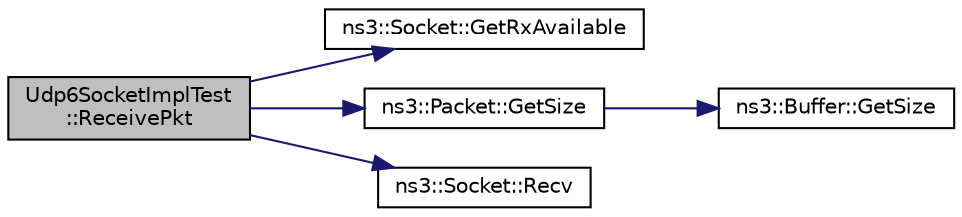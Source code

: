 digraph "Udp6SocketImplTest::ReceivePkt"
{
 // LATEX_PDF_SIZE
  edge [fontname="Helvetica",fontsize="10",labelfontname="Helvetica",labelfontsize="10"];
  node [fontname="Helvetica",fontsize="10",shape=record];
  rankdir="LR";
  Node1 [label="Udp6SocketImplTest\l::ReceivePkt",height=0.2,width=0.4,color="black", fillcolor="grey75", style="filled", fontcolor="black",tooltip="Receive packets (1)."];
  Node1 -> Node2 [color="midnightblue",fontsize="10",style="solid",fontname="Helvetica"];
  Node2 [label="ns3::Socket::GetRxAvailable",height=0.2,width=0.4,color="black", fillcolor="white", style="filled",URL="$classns3_1_1_socket.html#ad35d8931e53ae0754ee864acb1cecd0e",tooltip="Return number of bytes which can be returned from one or multiple calls to Recv."];
  Node1 -> Node3 [color="midnightblue",fontsize="10",style="solid",fontname="Helvetica"];
  Node3 [label="ns3::Packet::GetSize",height=0.2,width=0.4,color="black", fillcolor="white", style="filled",URL="$classns3_1_1_packet.html#afff7cb1ff518ee6dc0d424e10a5ad6ec",tooltip="Returns the the size in bytes of the packet (including the zero-filled initial payload)."];
  Node3 -> Node4 [color="midnightblue",fontsize="10",style="solid",fontname="Helvetica"];
  Node4 [label="ns3::Buffer::GetSize",height=0.2,width=0.4,color="black", fillcolor="white", style="filled",URL="$classns3_1_1_buffer.html#a60c9172d2b102f8856c81b2126c8b209",tooltip=" "];
  Node1 -> Node5 [color="midnightblue",fontsize="10",style="solid",fontname="Helvetica"];
  Node5 [label="ns3::Socket::Recv",height=0.2,width=0.4,color="black", fillcolor="white", style="filled",URL="$classns3_1_1_socket.html#a8949b1f844aae563446f2f4c5be8827a",tooltip="Read data from the socket."];
}
